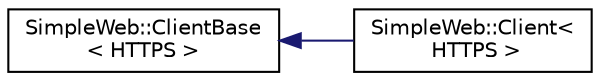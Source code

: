 digraph "Graphical Class Hierarchy"
{
  edge [fontname="Helvetica",fontsize="10",labelfontname="Helvetica",labelfontsize="10"];
  node [fontname="Helvetica",fontsize="10",shape=record];
  rankdir="LR";
  Node1 [label="SimpleWeb::ClientBase\l\< HTTPS \>",height=0.2,width=0.4,color="black", fillcolor="white", style="filled",URL="$classSimpleWeb_1_1ClientBase.html"];
  Node1 -> Node2 [dir="back",color="midnightblue",fontsize="10",style="solid",fontname="Helvetica"];
  Node2 [label="SimpleWeb::Client\<\l HTTPS \>",height=0.2,width=0.4,color="black", fillcolor="white", style="filled",URL="$classSimpleWeb_1_1Client_3_01HTTPS_01_4.html"];
}

